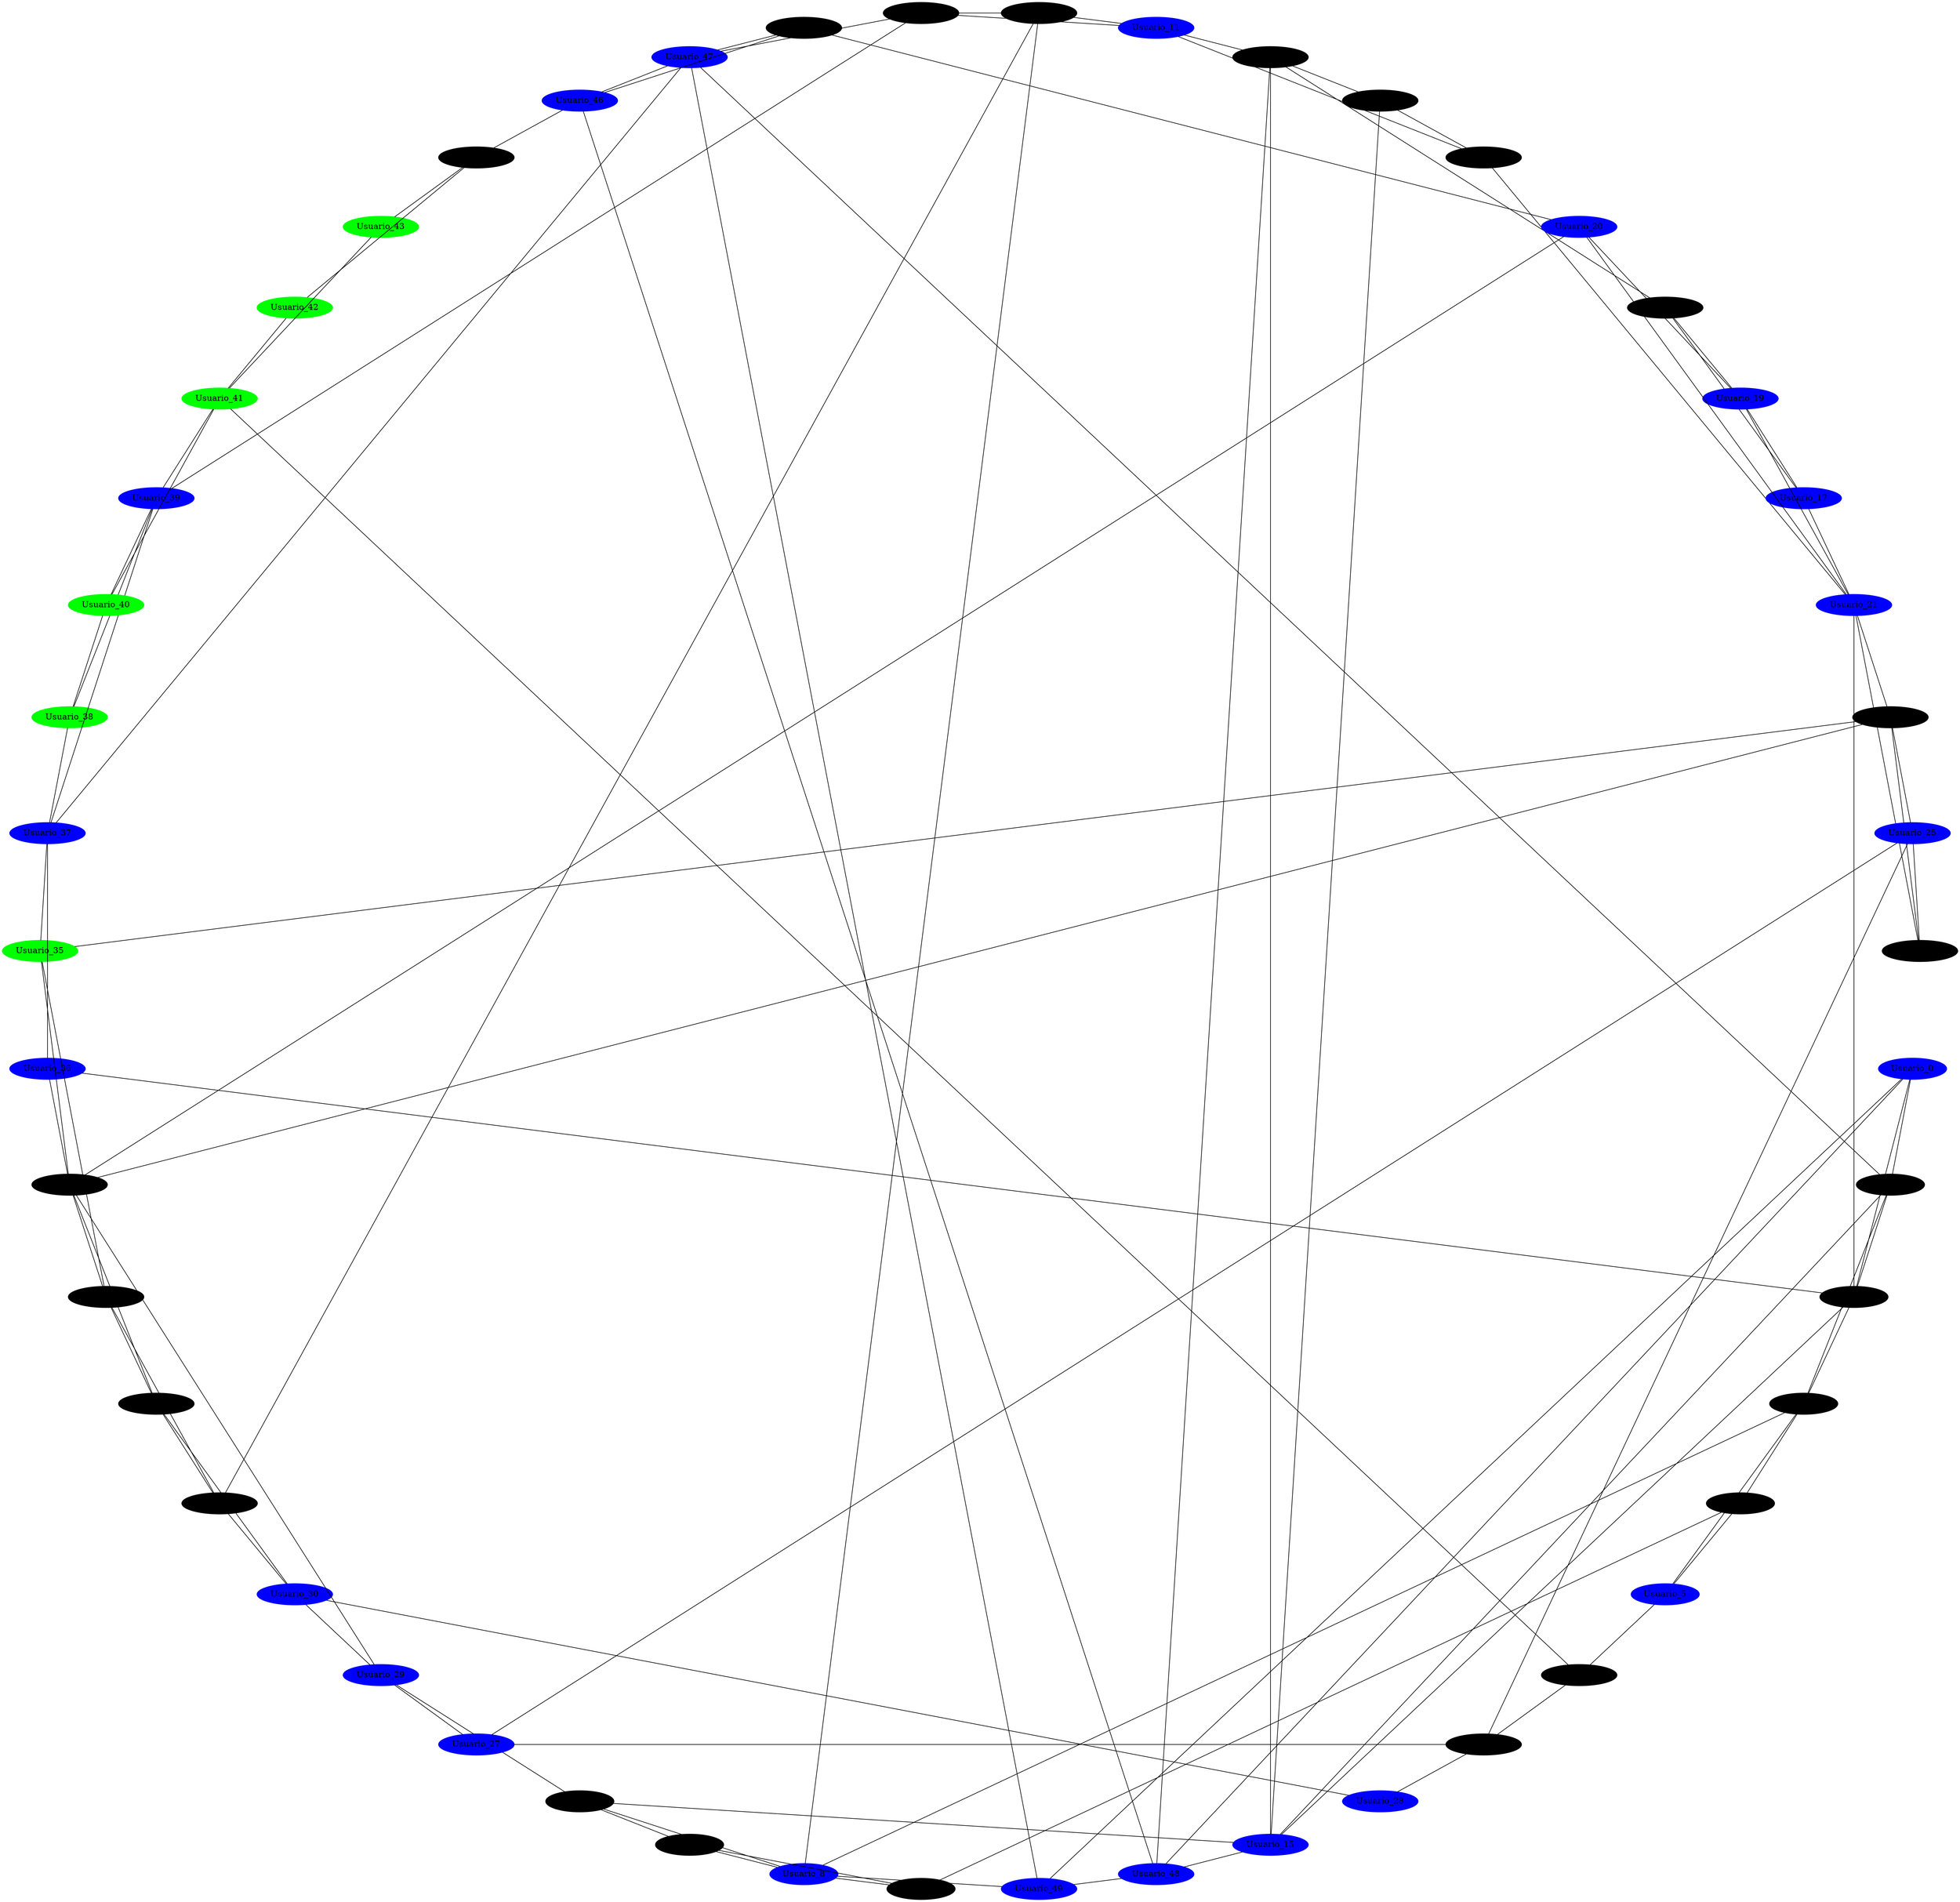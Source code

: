 graph Epidemia {
    layout=circo;
    node [style=filled];
    0 [label="Usuario_0" color=blue];
    1 [label="Usuario_1" color=black];
    2 [label="Usuario_2" color=black];
    3 [label="Usuario_3" color=black];
    4 [label="Usuario_4" color=black];
    5 [label="Usuario_5" color=blue];
    6 [label="Usuario_6" color=black];
    7 [label="Usuario_7" color=black];
    8 [label="Usuario_8" color=blue];
    9 [label="Usuario_9" color=black];
    10 [label="Usuario_10" color=black];
    11 [label="Usuario_11" color=blue];
    12 [label="Usuario_12" color=black];
    13 [label="Usuario_13" color=black];
    14 [label="Usuario_14" color=black];
    15 [label="Usuario_15" color=blue];
    16 [label="Usuario_16" color=black];
    17 [label="Usuario_17" color=blue];
    18 [label="Usuario_18" color=black];
    19 [label="Usuario_19" color=blue];
    20 [label="Usuario_20" color=blue];
    21 [label="Usuario_21" color=blue];
    22 [label="Usuario_22" color=black];
    23 [label="Usuario_23" color=black];
    24 [label="Usuario_24" color=black];
    25 [label="Usuario_25" color=blue];
    26 [label="Usuario_26" color=black];
    27 [label="Usuario_27" color=blue];
    28 [label="Usuario_28" color=blue];
    29 [label="Usuario_29" color=blue];
    30 [label="Usuario_30" color=blue];
    31 [label="Usuario_31" color=black];
    32 [label="Usuario_32" color=black];
    33 [label="Usuario_33" color=black];
    34 [label="Usuario_34" color=black];
    35 [label="Usuario_35" color=green];
    36 [label="Usuario_36" color=blue];
    37 [label="Usuario_37" color=blue];
    38 [label="Usuario_38" color=green];
    39 [label="Usuario_39" color=blue];
    40 [label="Usuario_40" color=green];
    41 [label="Usuario_41" color=green];
    42 [label="Usuario_42" color=green];
    43 [label="Usuario_43" color=green];
    44 [label="Usuario_44" color=black];
    45 [label="Usuario_45" color=black];
    46 [label="Usuario_46" color=blue];
    47 [label="Usuario_47" color=blue];
    48 [label="Usuario_48" color=blue];
    49 [label="Usuario_49" color=blue];
    0 -- 1;
    0 -- 2;
    0 -- 48;
    0 -- 49;
    1 -- 15;
    1 -- 2;
    1 -- 3;
    1 -- 47;
    2 -- 36;
    2 -- 21;
    2 -- 3;
    2 -- 15;
    3 -- 8;
    3 -- 4;
    3 -- 5;
    4 -- 5;
    4 -- 6;
    5 -- 24;
    6 -- 7;
    6 -- 8;
    7 -- 8;
    7 -- 9;
    8 -- 49;
    8 -- 9;
    8 -- 10;
    9 -- 29;
    9 -- 15;
    10 -- 31;
    10 -- 11;
    10 -- 12;
    11 -- 16;
    11 -- 12;
    11 -- 13;
    12 -- 47;
    12 -- 39;
    13 -- 14;
    13 -- 21;
    14 -- 15;
    14 -- 16;
    15 -- 16;
    15 -- 48;
    16 -- 48;
    16 -- 18;
    17 -- 21;
    17 -- 18;
    17 -- 19;
    18 -- 19;
    19 -- 20;
    19 -- 21;
    20 -- 45;
    20 -- 21;
    20 -- 34;
    21 -- 22;
    21 -- 23;
    22 -- 23;
    22 -- 25;
    23 -- 35;
    23 -- 34;
    23 -- 25;
    24 -- 41;
    24 -- 26;
    25 -- 26;
    25 -- 27;
    26 -- 27;
    26 -- 28;
    27 -- 29;
    28 -- 30;
    29 -- 34;
    29 -- 30;
    30 -- 31;
    30 -- 32;
    31 -- 32;
    31 -- 33;
    32 -- 33;
    32 -- 34;
    33 -- 34;
    33 -- 35;
    34 -- 35;
    34 -- 36;
    35 -- 37;
    36 -- 37;
    37 -- 47;
    37 -- 38;
    37 -- 39;
    38 -- 39;
    38 -- 40;
    39 -- 40;
    39 -- 41;
    40 -- 41;
    41 -- 42;
    41 -- 43;
    42 -- 44;
    43 -- 44;
    44 -- 46;
    45 -- 46;
    45 -- 47;
    46 -- 47;
    46 -- 48;
    47 -- 49;
    48 -- 49;
}
